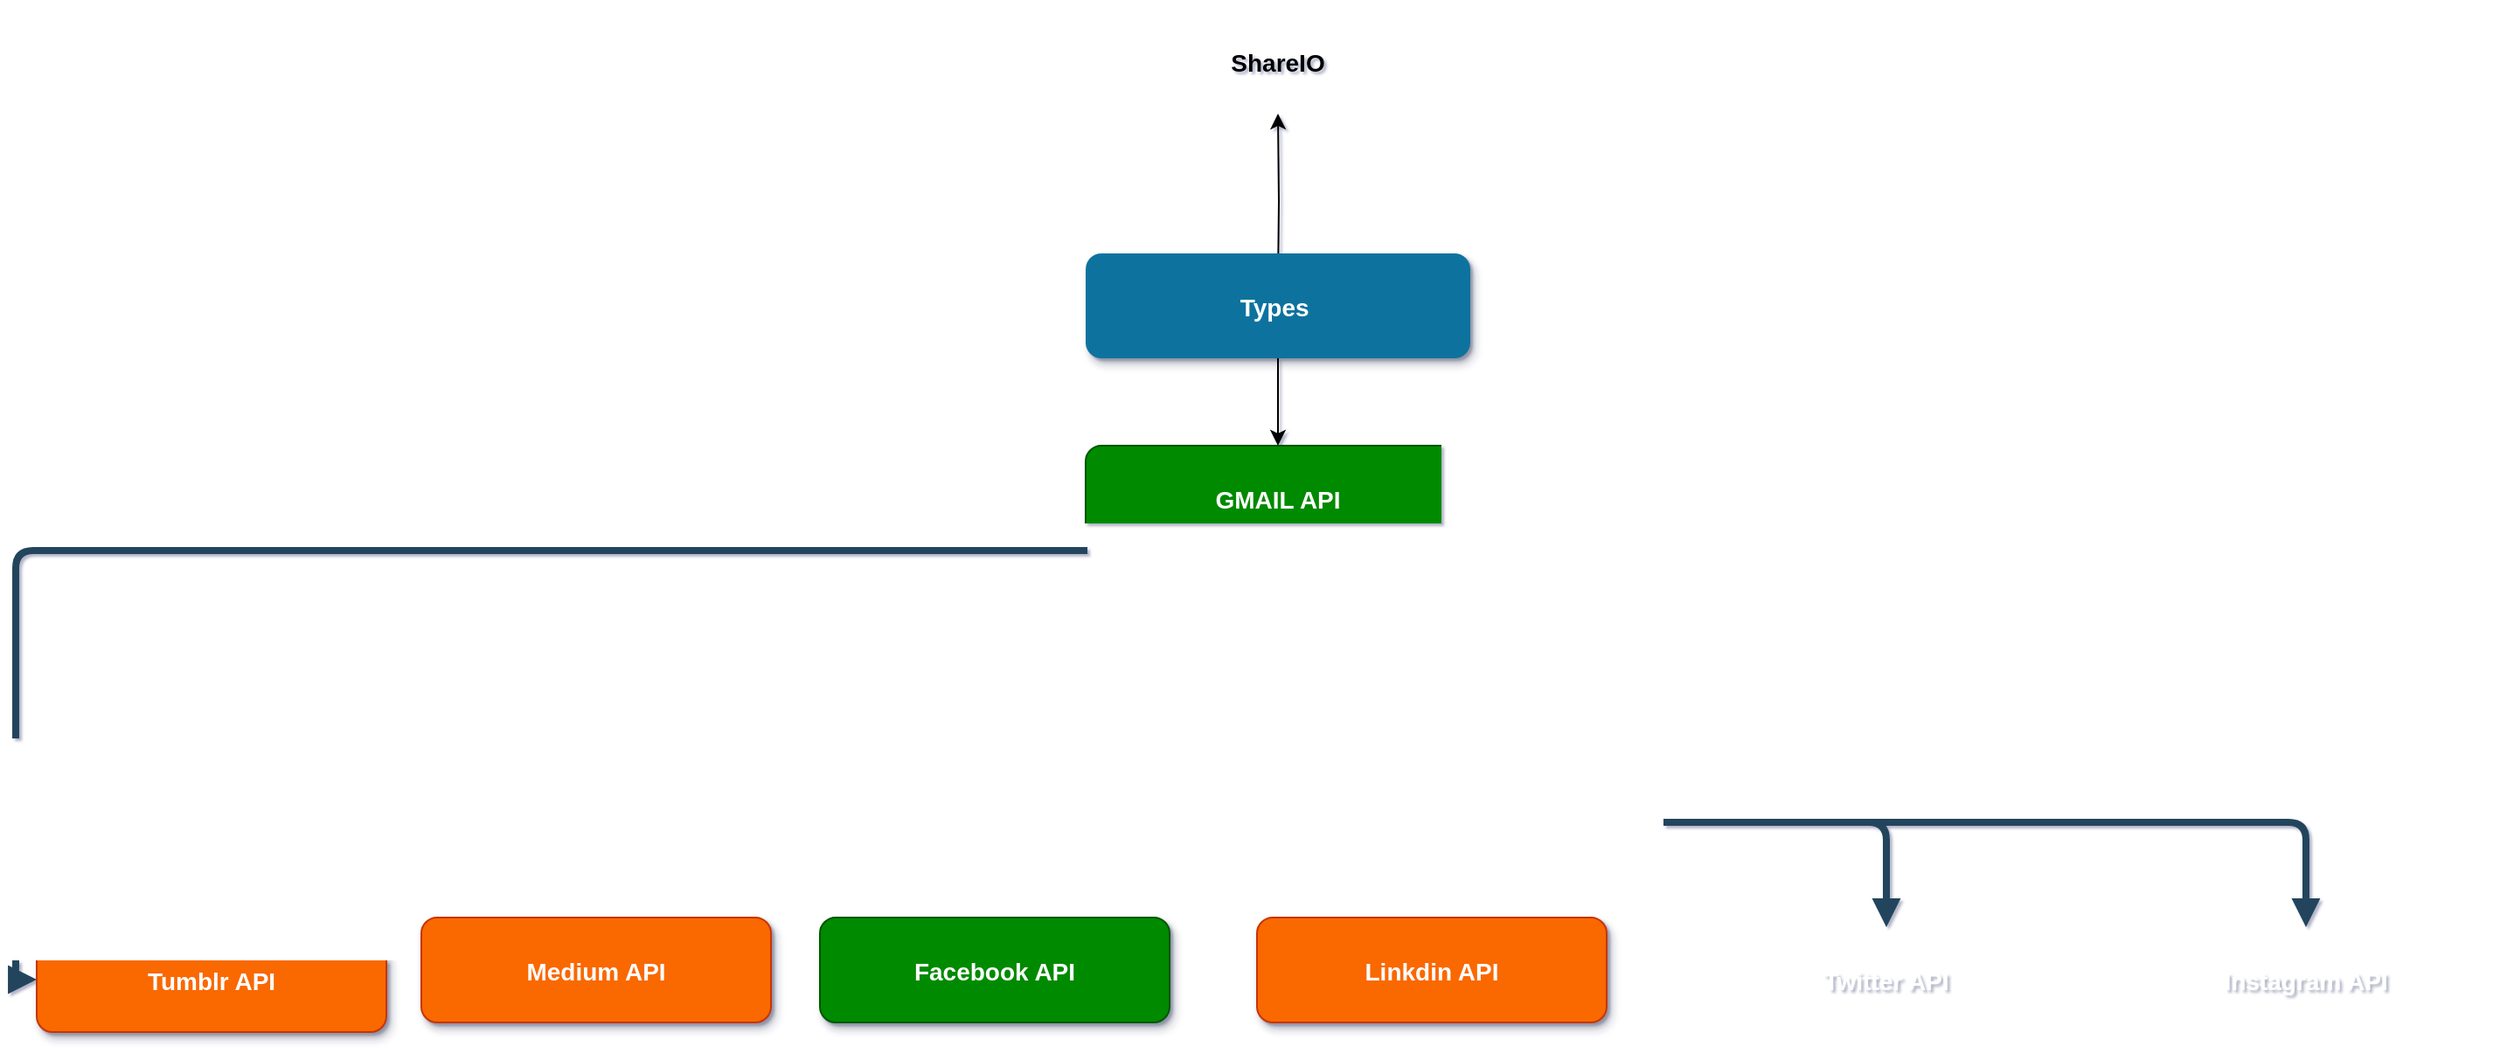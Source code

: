 <mxfile version="14.2.9" type="github">
  <diagram name="Page-1" id="97916047-d0de-89f5-080d-49f4d83e522f">
    <mxGraphModel dx="1483" dy="840" grid="1" gridSize="10" guides="1" tooltips="1" connect="1" arrows="1" fold="1" page="1" pageScale="1.5" pageWidth="1169" pageHeight="827" background="#ffffff" math="0" shadow="1">
      <root>
        <mxCell id="0" />
        <mxCell id="1" parent="0" />
        <mxCell id="2" value="ShareIO" style="rounded=1;fillColor=#dae8fc;shadow=1;fontStyle=1;fontSize=14;strokeColor=#6c8ebf;" parent="1" vertex="1">
          <mxGeometry x="672" y="90" width="200" height="60" as="geometry" />
        </mxCell>
        <mxCell id="euh-7XmCEyjTG5hrUnki-56" value="" style="edgeStyle=orthogonalEdgeStyle;rounded=0;orthogonalLoop=1;jettySize=auto;html=1;" edge="1" parent="1" target="2">
          <mxGeometry relative="1" as="geometry">
            <mxPoint x="772" y="250" as="sourcePoint" />
          </mxGeometry>
        </mxCell>
        <mxCell id="3" value="Types " style="rounded=1;fillColor=#10739E;strokeColor=none;shadow=1;gradientColor=none;fontStyle=1;fontColor=#FFFFFF;fontSize=14;" parent="1" vertex="1">
          <mxGeometry x="662" y="230" width="220" height="60" as="geometry" />
        </mxCell>
        <mxCell id="8" value="Medium API" style="rounded=1;fillColor=#fa6800;strokeColor=#C73500;shadow=1;fontStyle=1;fontSize=14;fontColor=#ffffff;" parent="1" vertex="1">
          <mxGeometry x="282" y="610" width="200" height="60" as="geometry" />
        </mxCell>
        <mxCell id="13" value="Facebook API" style="rounded=1;fillColor=#008a00;strokeColor=#005700;shadow=1;fontStyle=1;fontSize=14;fontColor=#ffffff;" parent="1" vertex="1">
          <mxGeometry x="510" y="610" width="200" height="60" as="geometry" />
        </mxCell>
        <mxCell id="18" value="Linkdin API" style="rounded=1;fillColor=#fa6800;strokeColor=#C73500;shadow=1;fontStyle=1;fontSize=14;fontColor=#ffffff;" parent="1" vertex="1">
          <mxGeometry x="760" y="610" width="200" height="60" as="geometry" />
        </mxCell>
        <mxCell id="23" value="Twitter API" style="rounded=1;fillColor=#008a00;strokeColor=#005700;shadow=1;fontStyle=1;fontSize=14;fontColor=#ffffff;" parent="1" vertex="1">
          <mxGeometry x="1020" y="615.5" width="200" height="60" as="geometry" />
        </mxCell>
        <mxCell id="29" value="" style="edgeStyle=elbowEdgeStyle;elbow=vertical;strokeWidth=4;endArrow=block;endFill=1;fontStyle=1;strokeColor=#23445D;entryX=0.5;entryY=0;entryDx=0;entryDy=0;" parent="1" source="2" target="3" edge="1">
          <mxGeometry x="22" y="165.5" width="100" height="100" as="geometry">
            <mxPoint x="22" y="265.5" as="sourcePoint" />
            <mxPoint x="772" y="260" as="targetPoint" />
          </mxGeometry>
        </mxCell>
        <mxCell id="34" value="" style="edgeStyle=elbowEdgeStyle;elbow=vertical;strokeWidth=4;endArrow=block;endFill=1;fontStyle=1;strokeColor=#23445D;exitX=0.5;exitY=1;exitDx=0;exitDy=0;" parent="1" source="euh-7XmCEyjTG5hrUnki-55" target="8" edge="1">
          <mxGeometry x="22" y="165.5" width="100" height="100" as="geometry">
            <mxPoint x="840" y="440" as="sourcePoint" />
            <mxPoint x="122" y="165.5" as="targetPoint" />
            <Array as="points">
              <mxPoint x="552" y="555.5" />
            </Array>
          </mxGeometry>
        </mxCell>
        <mxCell id="37" value="" style="edgeStyle=elbowEdgeStyle;elbow=vertical;strokeWidth=4;endArrow=block;endFill=1;fontStyle=1;strokeColor=#23445D;exitX=0.5;exitY=1;exitDx=0;exitDy=0;" parent="1" source="euh-7XmCEyjTG5hrUnki-55" target="23" edge="1">
          <mxGeometry x="22" y="165.5" width="100" height="100" as="geometry">
            <mxPoint x="870" y="520" as="sourcePoint" />
            <mxPoint x="122" y="165.5" as="targetPoint" />
            <Array as="points">
              <mxPoint x="972" y="555.5" />
            </Array>
          </mxGeometry>
        </mxCell>
        <mxCell id="54" value="" style="edgeStyle=elbowEdgeStyle;elbow=vertical;strokeWidth=4;endArrow=block;endFill=1;fontStyle=1;strokeColor=#23445D;exitX=0.5;exitY=1;exitDx=0;exitDy=0;" parent="1" source="euh-7XmCEyjTG5hrUnki-55" target="13" edge="1">
          <mxGeometry x="22" y="165.5" width="100" height="100" as="geometry">
            <mxPoint x="730" y="390" as="sourcePoint" />
            <mxPoint x="122" y="165.5" as="targetPoint" />
            <Array as="points">
              <mxPoint x="652" y="555.5" />
            </Array>
          </mxGeometry>
        </mxCell>
        <mxCell id="55" value="" style="edgeStyle=elbowEdgeStyle;elbow=vertical;strokeWidth=4;endArrow=block;endFill=1;fontStyle=1;strokeColor=#23445D;entryX=0.5;entryY=0;entryDx=0;entryDy=0;exitX=0.5;exitY=1;exitDx=0;exitDy=0;" parent="1" target="18" edge="1" source="euh-7XmCEyjTG5hrUnki-55">
          <mxGeometry x="22" y="165.5" width="100" height="100" as="geometry">
            <mxPoint x="770" y="410" as="sourcePoint" />
            <mxPoint x="122" y="165.5" as="targetPoint" />
            <Array as="points">
              <mxPoint x="830" y="560" />
              <mxPoint x="840" y="580" />
              <mxPoint x="942" y="555.5" />
            </Array>
          </mxGeometry>
        </mxCell>
        <mxCell id="dlfzERGhH-uwtVizK1_M-57" value="Instagram API" style="rounded=1;fillColor=#e51400;strokeColor=#B20000;shadow=1;fontStyle=1;fontSize=14;fontColor=#ffffff;" parent="1" vertex="1">
          <mxGeometry x="1260" y="615.5" width="200" height="60" as="geometry" />
        </mxCell>
        <mxCell id="dlfzERGhH-uwtVizK1_M-58" value="" style="edgeStyle=elbowEdgeStyle;elbow=vertical;strokeWidth=4;endArrow=block;endFill=1;fontStyle=1;strokeColor=#23445D;exitX=0.5;exitY=1;exitDx=0;exitDy=0;" parent="1" source="euh-7XmCEyjTG5hrUnki-55" target="dlfzERGhH-uwtVizK1_M-57" edge="1">
          <mxGeometry x="250" y="165.5" width="100" height="100" as="geometry">
            <mxPoint x="780" y="470" as="sourcePoint" />
            <mxPoint x="350" y="165.5" as="targetPoint" />
            <Array as="points">
              <mxPoint x="1200" y="555.5" />
            </Array>
          </mxGeometry>
        </mxCell>
        <mxCell id="euh-7XmCEyjTG5hrUnki-55" value="GMAIL API" style="rounded=1;fillColor=#008a00;strokeColor=#005700;shadow=1;fontStyle=1;fontColor=#ffffff;fontSize=14;" vertex="1" parent="1">
          <mxGeometry x="662" y="340" width="220" height="60" as="geometry" />
        </mxCell>
        <mxCell id="euh-7XmCEyjTG5hrUnki-58" value="" style="endArrow=classic;html=1;entryX=0.5;entryY=0;entryDx=0;entryDy=0;exitX=0.5;exitY=1;exitDx=0;exitDy=0;" edge="1" parent="1" source="3" target="euh-7XmCEyjTG5hrUnki-55">
          <mxGeometry width="50" height="50" relative="1" as="geometry">
            <mxPoint x="830" y="360" as="sourcePoint" />
            <mxPoint x="880" y="310" as="targetPoint" />
          </mxGeometry>
        </mxCell>
        <mxCell id="euh-7XmCEyjTG5hrUnki-59" value="Tumblr API" style="rounded=1;fillColor=#fa6800;strokeColor=#C73500;shadow=1;fontStyle=1;fontSize=14;fontColor=#ffffff;" vertex="1" parent="1">
          <mxGeometry x="62" y="615.5" width="200" height="60" as="geometry" />
        </mxCell>
        <mxCell id="euh-7XmCEyjTG5hrUnki-60" value="" style="edgeStyle=elbowEdgeStyle;elbow=vertical;strokeWidth=4;endArrow=block;endFill=1;fontStyle=1;strokeColor=#23445D;exitX=0.5;exitY=1;exitDx=0;exitDy=0;" edge="1" parent="1" target="euh-7XmCEyjTG5hrUnki-59" source="euh-7XmCEyjTG5hrUnki-55">
          <mxGeometry x="-198" y="171" width="100" height="100" as="geometry">
            <mxPoint x="686" y="215.5" as="sourcePoint" />
            <mxPoint x="270" y="555.5" as="targetPoint" />
            <Array as="points">
              <mxPoint x="50" y="365.5" />
              <mxPoint x="520" y="555.5" />
              <mxPoint x="332" y="561" />
            </Array>
          </mxGeometry>
        </mxCell>
      </root>
    </mxGraphModel>
  </diagram>
</mxfile>
